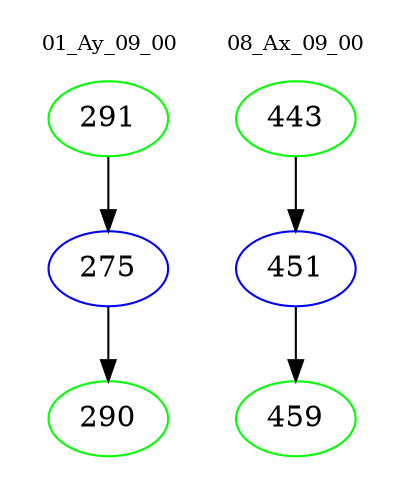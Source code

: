 digraph{
subgraph cluster_0 {
color = white
label = "01_Ay_09_00";
fontsize=10;
T0_291 [label="291", color="green"]
T0_291 -> T0_275 [color="black"]
T0_275 [label="275", color="blue"]
T0_275 -> T0_290 [color="black"]
T0_290 [label="290", color="green"]
}
subgraph cluster_1 {
color = white
label = "08_Ax_09_00";
fontsize=10;
T1_443 [label="443", color="green"]
T1_443 -> T1_451 [color="black"]
T1_451 [label="451", color="blue"]
T1_451 -> T1_459 [color="black"]
T1_459 [label="459", color="green"]
}
}
